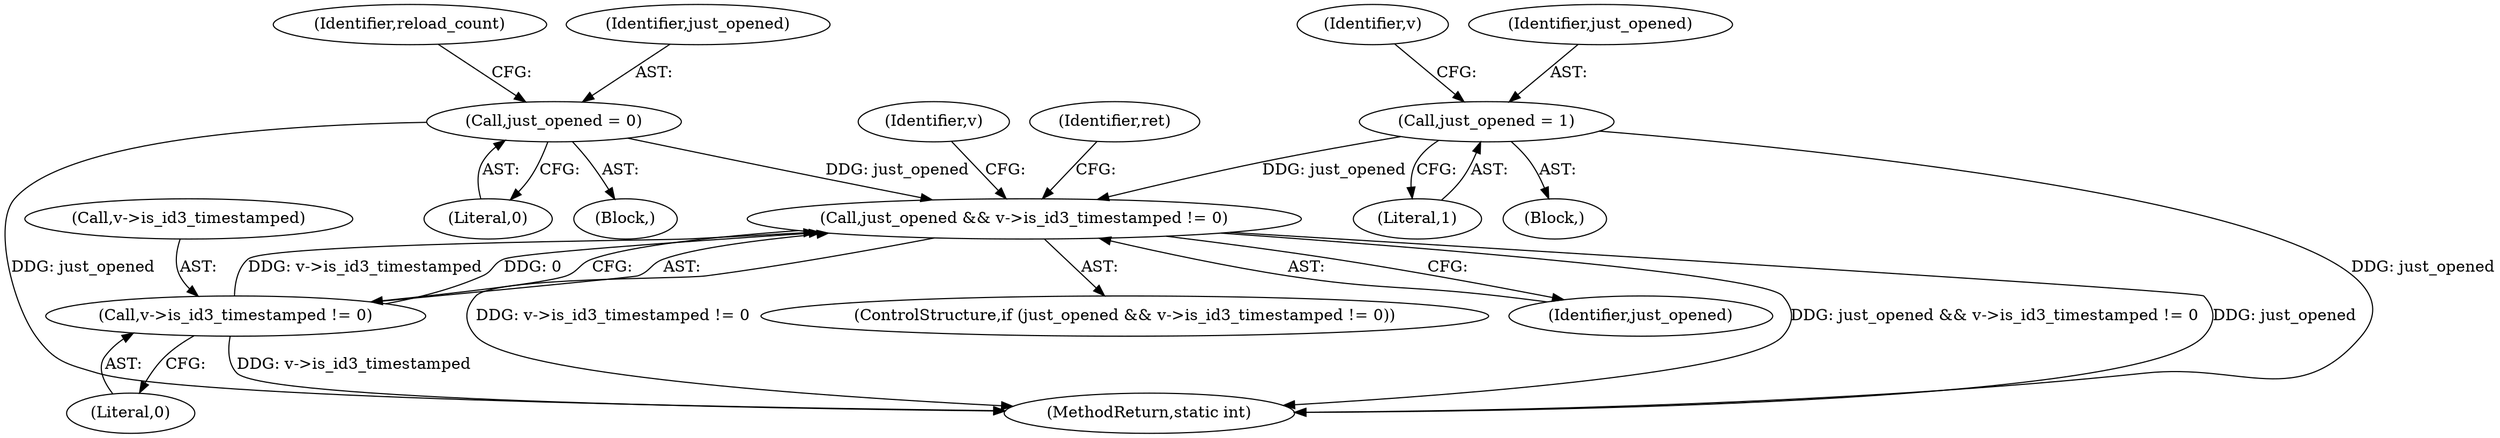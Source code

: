 digraph "0_FFmpeg_7ec414892ddcad88313848494b6fc5f437c9ca4a@API" {
"1000437" [label="(Call,just_opened && v->is_id3_timestamped != 0)"];
"1000127" [label="(Call,just_opened = 0)"];
"1000385" [label="(Call,just_opened = 1)"];
"1000439" [label="(Call,v->is_id3_timestamped != 0)"];
"1000132" [label="(Identifier,reload_count)"];
"1000387" [label="(Literal,1)"];
"1000436" [label="(ControlStructure,if (just_opened && v->is_id3_timestamped != 0))"];
"1000391" [label="(Identifier,v)"];
"1000129" [label="(Literal,0)"];
"1000440" [label="(Call,v->is_id3_timestamped)"];
"1000127" [label="(Call,just_opened = 0)"];
"1000385" [label="(Call,just_opened = 1)"];
"1000437" [label="(Call,just_opened && v->is_id3_timestamped != 0)"];
"1000452" [label="(Identifier,ret)"];
"1000111" [label="(Block,)"];
"1000446" [label="(Identifier,v)"];
"1000386" [label="(Identifier,just_opened)"];
"1000128" [label="(Identifier,just_opened)"];
"1000439" [label="(Call,v->is_id3_timestamped != 0)"];
"1000147" [label="(Block,)"];
"1000473" [label="(MethodReturn,static int)"];
"1000443" [label="(Literal,0)"];
"1000438" [label="(Identifier,just_opened)"];
"1000437" -> "1000436"  [label="AST: "];
"1000437" -> "1000438"  [label="CFG: "];
"1000437" -> "1000439"  [label="CFG: "];
"1000438" -> "1000437"  [label="AST: "];
"1000439" -> "1000437"  [label="AST: "];
"1000446" -> "1000437"  [label="CFG: "];
"1000452" -> "1000437"  [label="CFG: "];
"1000437" -> "1000473"  [label="DDG: just_opened && v->is_id3_timestamped != 0"];
"1000437" -> "1000473"  [label="DDG: just_opened"];
"1000437" -> "1000473"  [label="DDG: v->is_id3_timestamped != 0"];
"1000127" -> "1000437"  [label="DDG: just_opened"];
"1000385" -> "1000437"  [label="DDG: just_opened"];
"1000439" -> "1000437"  [label="DDG: v->is_id3_timestamped"];
"1000439" -> "1000437"  [label="DDG: 0"];
"1000127" -> "1000111"  [label="AST: "];
"1000127" -> "1000129"  [label="CFG: "];
"1000128" -> "1000127"  [label="AST: "];
"1000129" -> "1000127"  [label="AST: "];
"1000132" -> "1000127"  [label="CFG: "];
"1000127" -> "1000473"  [label="DDG: just_opened"];
"1000385" -> "1000147"  [label="AST: "];
"1000385" -> "1000387"  [label="CFG: "];
"1000386" -> "1000385"  [label="AST: "];
"1000387" -> "1000385"  [label="AST: "];
"1000391" -> "1000385"  [label="CFG: "];
"1000385" -> "1000473"  [label="DDG: just_opened"];
"1000439" -> "1000443"  [label="CFG: "];
"1000440" -> "1000439"  [label="AST: "];
"1000443" -> "1000439"  [label="AST: "];
"1000439" -> "1000473"  [label="DDG: v->is_id3_timestamped"];
}
